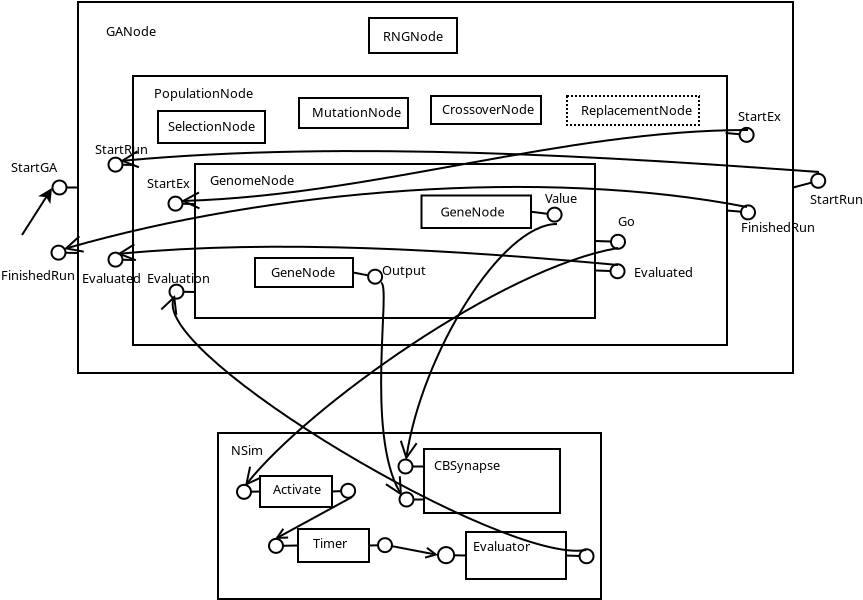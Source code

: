 <?xml version="1.0" encoding="UTF-8"?>
<dia:diagram xmlns:dia="http://www.lysator.liu.se/~alla/dia/">
  <dia:layer name="Background" visible="true">
    <dia:object type="Standard - Box" version="0" id="O0">
      <dia:attribute name="obj_pos">
        <dia:point val="5.4,4.1"/>
      </dia:attribute>
      <dia:attribute name="obj_bb">
        <dia:rectangle val="5.35,4.05;41.2,22.7"/>
      </dia:attribute>
      <dia:attribute name="elem_corner">
        <dia:point val="5.4,4.1"/>
      </dia:attribute>
      <dia:attribute name="elem_width">
        <dia:real val="35.75"/>
      </dia:attribute>
      <dia:attribute name="elem_height">
        <dia:real val="18.55"/>
      </dia:attribute>
      <dia:attribute name="show_background">
        <dia:boolean val="true"/>
      </dia:attribute>
    </dia:object>
    <dia:object type="Standard - Text" version="0" id="O1">
      <dia:attribute name="obj_pos">
        <dia:point val="6.8,5.8"/>
      </dia:attribute>
      <dia:attribute name="obj_bb">
        <dia:rectangle val="6.8,5.18;9.27,6.24"/>
      </dia:attribute>
      <dia:attribute name="text">
        <dia:composite type="text">
          <dia:attribute name="string">
            <dia:string>#GANode#</dia:string>
          </dia:attribute>
          <dia:attribute name="font">
            <dia:font family="sans" style="0" name="Helvetica"/>
          </dia:attribute>
          <dia:attribute name="height">
            <dia:real val="0.8"/>
          </dia:attribute>
          <dia:attribute name="pos">
            <dia:point val="6.8,5.8"/>
          </dia:attribute>
          <dia:attribute name="color">
            <dia:color val="#000000"/>
          </dia:attribute>
          <dia:attribute name="alignment">
            <dia:enum val="0"/>
          </dia:attribute>
        </dia:composite>
      </dia:attribute>
    </dia:object>
    <dia:object type="Standard - Box" version="0" id="O2">
      <dia:attribute name="obj_pos">
        <dia:point val="8.15,7.8"/>
      </dia:attribute>
      <dia:attribute name="obj_bb">
        <dia:rectangle val="8.1,7.75;37.9,21.3"/>
      </dia:attribute>
      <dia:attribute name="elem_corner">
        <dia:point val="8.15,7.8"/>
      </dia:attribute>
      <dia:attribute name="elem_width">
        <dia:real val="29.7"/>
      </dia:attribute>
      <dia:attribute name="elem_height">
        <dia:real val="13.45"/>
      </dia:attribute>
      <dia:attribute name="show_background">
        <dia:boolean val="true"/>
      </dia:attribute>
    </dia:object>
    <dia:object type="Standard - Text" version="0" id="O3">
      <dia:attribute name="obj_pos">
        <dia:point val="9.2,8.9"/>
      </dia:attribute>
      <dia:attribute name="obj_bb">
        <dia:rectangle val="9.2,8.28;13.92,9.34"/>
      </dia:attribute>
      <dia:attribute name="text">
        <dia:composite type="text">
          <dia:attribute name="string">
            <dia:string>#PopulationNode#</dia:string>
          </dia:attribute>
          <dia:attribute name="font">
            <dia:font family="sans" style="0" name="Helvetica"/>
          </dia:attribute>
          <dia:attribute name="height">
            <dia:real val="0.8"/>
          </dia:attribute>
          <dia:attribute name="pos">
            <dia:point val="9.2,8.9"/>
          </dia:attribute>
          <dia:attribute name="color">
            <dia:color val="#000000"/>
          </dia:attribute>
          <dia:attribute name="alignment">
            <dia:enum val="0"/>
          </dia:attribute>
        </dia:composite>
      </dia:attribute>
    </dia:object>
    <dia:object type="Standard - Box" version="0" id="O4">
      <dia:attribute name="obj_pos">
        <dia:point val="16.45,8.9"/>
      </dia:attribute>
      <dia:attribute name="obj_bb">
        <dia:rectangle val="16.4,8.85;21.95,10.45"/>
      </dia:attribute>
      <dia:attribute name="elem_corner">
        <dia:point val="16.45,8.9"/>
      </dia:attribute>
      <dia:attribute name="elem_width">
        <dia:real val="5.45"/>
      </dia:attribute>
      <dia:attribute name="elem_height">
        <dia:real val="1.5"/>
      </dia:attribute>
      <dia:attribute name="show_background">
        <dia:boolean val="true"/>
      </dia:attribute>
    </dia:object>
    <dia:object type="Standard - Text" version="0" id="O5">
      <dia:attribute name="obj_pos">
        <dia:point val="17.1,9.85"/>
      </dia:attribute>
      <dia:attribute name="obj_bb">
        <dia:rectangle val="17.1,9.23;21.32,10.29"/>
      </dia:attribute>
      <dia:attribute name="text">
        <dia:composite type="text">
          <dia:attribute name="string">
            <dia:string>#MutationNode#</dia:string>
          </dia:attribute>
          <dia:attribute name="font">
            <dia:font family="sans" style="0" name="Helvetica"/>
          </dia:attribute>
          <dia:attribute name="height">
            <dia:real val="0.8"/>
          </dia:attribute>
          <dia:attribute name="pos">
            <dia:point val="17.1,9.85"/>
          </dia:attribute>
          <dia:attribute name="color">
            <dia:color val="#000000"/>
          </dia:attribute>
          <dia:attribute name="alignment">
            <dia:enum val="0"/>
          </dia:attribute>
        </dia:composite>
      </dia:attribute>
    </dia:object>
    <dia:object type="Standard - Box" version="0" id="O6">
      <dia:attribute name="obj_pos">
        <dia:point val="23.05,8.8"/>
      </dia:attribute>
      <dia:attribute name="obj_bb">
        <dia:rectangle val="23,8.75;28.6,10.25"/>
      </dia:attribute>
      <dia:attribute name="elem_corner">
        <dia:point val="23.05,8.8"/>
      </dia:attribute>
      <dia:attribute name="elem_width">
        <dia:real val="5.5"/>
      </dia:attribute>
      <dia:attribute name="elem_height">
        <dia:real val="1.4"/>
      </dia:attribute>
      <dia:attribute name="show_background">
        <dia:boolean val="true"/>
      </dia:attribute>
    </dia:object>
    <dia:object type="Standard - Text" version="0" id="O7">
      <dia:attribute name="obj_pos">
        <dia:point val="23.6,9.7"/>
      </dia:attribute>
      <dia:attribute name="obj_bb">
        <dia:rectangle val="23.6,9.08;28.22,10.14"/>
      </dia:attribute>
      <dia:attribute name="text">
        <dia:composite type="text">
          <dia:attribute name="string">
            <dia:string>#CrossoverNode#</dia:string>
          </dia:attribute>
          <dia:attribute name="font">
            <dia:font family="sans" style="0" name="Helvetica"/>
          </dia:attribute>
          <dia:attribute name="height">
            <dia:real val="0.8"/>
          </dia:attribute>
          <dia:attribute name="pos">
            <dia:point val="23.6,9.7"/>
          </dia:attribute>
          <dia:attribute name="color">
            <dia:color val="#000000"/>
          </dia:attribute>
          <dia:attribute name="alignment">
            <dia:enum val="0"/>
          </dia:attribute>
        </dia:composite>
      </dia:attribute>
    </dia:object>
    <dia:object type="Standard - Box" version="0" id="O8">
      <dia:attribute name="obj_pos">
        <dia:point val="11.25,12.2"/>
      </dia:attribute>
      <dia:attribute name="obj_bb">
        <dia:rectangle val="11.2,12.15;31.3,19.95"/>
      </dia:attribute>
      <dia:attribute name="elem_corner">
        <dia:point val="11.25,12.2"/>
      </dia:attribute>
      <dia:attribute name="elem_width">
        <dia:real val="20.0"/>
      </dia:attribute>
      <dia:attribute name="elem_height">
        <dia:real val="7.7"/>
      </dia:attribute>
      <dia:attribute name="show_background">
        <dia:boolean val="true"/>
      </dia:attribute>
    </dia:object>
    <dia:object type="Standard - Text" version="0" id="O9">
      <dia:attribute name="obj_pos">
        <dia:point val="12,13.25"/>
      </dia:attribute>
      <dia:attribute name="obj_bb">
        <dia:rectangle val="12,12.63;16.07,13.69"/>
      </dia:attribute>
      <dia:attribute name="text">
        <dia:composite type="text">
          <dia:attribute name="string">
            <dia:string>#GenomeNode#</dia:string>
          </dia:attribute>
          <dia:attribute name="font">
            <dia:font family="sans" style="0" name="Helvetica"/>
          </dia:attribute>
          <dia:attribute name="height">
            <dia:real val="0.8"/>
          </dia:attribute>
          <dia:attribute name="pos">
            <dia:point val="12,13.25"/>
          </dia:attribute>
          <dia:attribute name="color">
            <dia:color val="#000000"/>
          </dia:attribute>
          <dia:attribute name="alignment">
            <dia:enum val="0"/>
          </dia:attribute>
        </dia:composite>
      </dia:attribute>
    </dia:object>
    <dia:object type="Standard - Box" version="0" id="O10">
      <dia:attribute name="obj_pos">
        <dia:point val="14.25,16.9"/>
      </dia:attribute>
      <dia:attribute name="obj_bb">
        <dia:rectangle val="14.2,16.85;19.2,18.4"/>
      </dia:attribute>
      <dia:attribute name="elem_corner">
        <dia:point val="14.25,16.9"/>
      </dia:attribute>
      <dia:attribute name="elem_width">
        <dia:real val="4.9"/>
      </dia:attribute>
      <dia:attribute name="elem_height">
        <dia:real val="1.45"/>
      </dia:attribute>
      <dia:attribute name="show_background">
        <dia:boolean val="true"/>
      </dia:attribute>
    </dia:object>
    <dia:object type="Standard - Text" version="0" id="O11">
      <dia:attribute name="obj_pos">
        <dia:point val="15.05,17.85"/>
      </dia:attribute>
      <dia:attribute name="obj_bb">
        <dia:rectangle val="15.05,17.23;18.17,18.29"/>
      </dia:attribute>
      <dia:attribute name="text">
        <dia:composite type="text">
          <dia:attribute name="string">
            <dia:string>#GeneNode#</dia:string>
          </dia:attribute>
          <dia:attribute name="font">
            <dia:font family="sans" style="0" name="Helvetica"/>
          </dia:attribute>
          <dia:attribute name="height">
            <dia:real val="0.8"/>
          </dia:attribute>
          <dia:attribute name="pos">
            <dia:point val="15.05,17.85"/>
          </dia:attribute>
          <dia:attribute name="color">
            <dia:color val="#000000"/>
          </dia:attribute>
          <dia:attribute name="alignment">
            <dia:enum val="0"/>
          </dia:attribute>
        </dia:composite>
      </dia:attribute>
    </dia:object>
    <dia:object type="Standard - Box" version="0" id="O12">
      <dia:attribute name="obj_pos">
        <dia:point val="22.575,13.775"/>
      </dia:attribute>
      <dia:attribute name="obj_bb">
        <dia:rectangle val="22.525,13.725;28.1,15.45"/>
      </dia:attribute>
      <dia:attribute name="elem_corner">
        <dia:point val="22.575,13.775"/>
      </dia:attribute>
      <dia:attribute name="elem_width">
        <dia:real val="5.475"/>
      </dia:attribute>
      <dia:attribute name="elem_height">
        <dia:real val="1.625"/>
      </dia:attribute>
      <dia:attribute name="show_background">
        <dia:boolean val="true"/>
      </dia:attribute>
    </dia:object>
    <dia:object type="Standard - Text" version="0" id="O13">
      <dia:attribute name="obj_pos">
        <dia:point val="23.525,14.825"/>
      </dia:attribute>
      <dia:attribute name="obj_bb">
        <dia:rectangle val="23.525,14.205;26.645,15.265"/>
      </dia:attribute>
      <dia:attribute name="text">
        <dia:composite type="text">
          <dia:attribute name="string">
            <dia:string>#GeneNode#</dia:string>
          </dia:attribute>
          <dia:attribute name="font">
            <dia:font family="sans" style="0" name="Helvetica"/>
          </dia:attribute>
          <dia:attribute name="height">
            <dia:real val="0.8"/>
          </dia:attribute>
          <dia:attribute name="pos">
            <dia:point val="23.525,14.825"/>
          </dia:attribute>
          <dia:attribute name="color">
            <dia:color val="#000000"/>
          </dia:attribute>
          <dia:attribute name="alignment">
            <dia:enum val="0"/>
          </dia:attribute>
        </dia:composite>
      </dia:attribute>
    </dia:object>
    <dia:object type="Standard - Box" version="0" id="O14">
      <dia:attribute name="obj_pos">
        <dia:point val="19.95,4.9"/>
      </dia:attribute>
      <dia:attribute name="obj_bb">
        <dia:rectangle val="19.9,4.85;24.4,6.7"/>
      </dia:attribute>
      <dia:attribute name="elem_corner">
        <dia:point val="19.95,4.9"/>
      </dia:attribute>
      <dia:attribute name="elem_width">
        <dia:real val="4.4"/>
      </dia:attribute>
      <dia:attribute name="elem_height">
        <dia:real val="1.75"/>
      </dia:attribute>
      <dia:attribute name="show_background">
        <dia:boolean val="true"/>
      </dia:attribute>
    </dia:object>
    <dia:object type="Standard - Text" version="0" id="O15">
      <dia:attribute name="obj_pos">
        <dia:point val="20.65,6.05"/>
      </dia:attribute>
      <dia:attribute name="obj_bb">
        <dia:rectangle val="20.65,5.43;23.52,6.49"/>
      </dia:attribute>
      <dia:attribute name="text">
        <dia:composite type="text">
          <dia:attribute name="string">
            <dia:string>#RNGNode#</dia:string>
          </dia:attribute>
          <dia:attribute name="font">
            <dia:font family="sans" style="0" name="Helvetica"/>
          </dia:attribute>
          <dia:attribute name="height">
            <dia:real val="0.8"/>
          </dia:attribute>
          <dia:attribute name="pos">
            <dia:point val="20.65,6.05"/>
          </dia:attribute>
          <dia:attribute name="color">
            <dia:color val="#000000"/>
          </dia:attribute>
          <dia:attribute name="alignment">
            <dia:enum val="0"/>
          </dia:attribute>
        </dia:composite>
      </dia:attribute>
    </dia:object>
    <dia:object type="Standard - Box" version="0" id="O16">
      <dia:attribute name="obj_pos">
        <dia:point val="12.4,25.65"/>
      </dia:attribute>
      <dia:attribute name="obj_bb">
        <dia:rectangle val="12.35,25.6;31.6,34"/>
      </dia:attribute>
      <dia:attribute name="elem_corner">
        <dia:point val="12.4,25.65"/>
      </dia:attribute>
      <dia:attribute name="elem_width">
        <dia:real val="19.15"/>
      </dia:attribute>
      <dia:attribute name="elem_height">
        <dia:real val="8.3"/>
      </dia:attribute>
      <dia:attribute name="show_background">
        <dia:boolean val="true"/>
      </dia:attribute>
    </dia:object>
    <dia:object type="Standard - Text" version="0" id="O17">
      <dia:attribute name="obj_pos">
        <dia:point val="13.05,26.75"/>
      </dia:attribute>
      <dia:attribute name="obj_bb">
        <dia:rectangle val="13.05,26.15;14.55,27.15"/>
      </dia:attribute>
      <dia:attribute name="text">
        <dia:composite type="text">
          <dia:attribute name="string">
            <dia:string>#NSim#</dia:string>
          </dia:attribute>
          <dia:attribute name="font">
            <dia:font family="sans" style="0" name="Helvetica"/>
          </dia:attribute>
          <dia:attribute name="height">
            <dia:real val="0.8"/>
          </dia:attribute>
          <dia:attribute name="pos">
            <dia:point val="13.05,26.75"/>
          </dia:attribute>
          <dia:attribute name="color">
            <dia:color val="#000000"/>
          </dia:attribute>
          <dia:attribute name="alignment">
            <dia:enum val="0"/>
          </dia:attribute>
        </dia:composite>
      </dia:attribute>
    </dia:object>
    <dia:object type="Standard - Box" version="0" id="O18">
      <dia:attribute name="obj_pos">
        <dia:point val="16.4,30.45"/>
      </dia:attribute>
      <dia:attribute name="obj_bb">
        <dia:rectangle val="16.35,30.4;20,32.15"/>
      </dia:attribute>
      <dia:attribute name="elem_corner">
        <dia:point val="16.4,30.45"/>
      </dia:attribute>
      <dia:attribute name="elem_width">
        <dia:real val="3.55"/>
      </dia:attribute>
      <dia:attribute name="elem_height">
        <dia:real val="1.65"/>
      </dia:attribute>
      <dia:attribute name="show_background">
        <dia:boolean val="true"/>
      </dia:attribute>
    </dia:object>
    <dia:object type="Standard - Text" version="0" id="O19">
      <dia:attribute name="obj_pos">
        <dia:point val="17.15,31.4"/>
      </dia:attribute>
      <dia:attribute name="obj_bb">
        <dia:rectangle val="17.15,30.78;18.87,31.84"/>
      </dia:attribute>
      <dia:attribute name="text">
        <dia:composite type="text">
          <dia:attribute name="string">
            <dia:string>#Timer#</dia:string>
          </dia:attribute>
          <dia:attribute name="font">
            <dia:font family="sans" style="0" name="Helvetica"/>
          </dia:attribute>
          <dia:attribute name="height">
            <dia:real val="0.8"/>
          </dia:attribute>
          <dia:attribute name="pos">
            <dia:point val="17.15,31.4"/>
          </dia:attribute>
          <dia:attribute name="color">
            <dia:color val="#000000"/>
          </dia:attribute>
          <dia:attribute name="alignment">
            <dia:enum val="0"/>
          </dia:attribute>
        </dia:composite>
      </dia:attribute>
    </dia:object>
    <dia:object type="Standard - Box" version="0" id="O20">
      <dia:attribute name="obj_pos">
        <dia:point val="24.8,30.6"/>
      </dia:attribute>
      <dia:attribute name="obj_bb">
        <dia:rectangle val="24.75,30.55;29.85,33"/>
      </dia:attribute>
      <dia:attribute name="elem_corner">
        <dia:point val="24.8,30.6"/>
      </dia:attribute>
      <dia:attribute name="elem_width">
        <dia:real val="5"/>
      </dia:attribute>
      <dia:attribute name="elem_height">
        <dia:real val="2.35"/>
      </dia:attribute>
      <dia:attribute name="show_background">
        <dia:boolean val="true"/>
      </dia:attribute>
    </dia:object>
    <dia:object type="Standard - Text" version="0" id="O21">
      <dia:attribute name="obj_pos">
        <dia:point val="25.15,31.55"/>
      </dia:attribute>
      <dia:attribute name="obj_bb">
        <dia:rectangle val="25.15,30.95;27.85,31.95"/>
      </dia:attribute>
      <dia:attribute name="text">
        <dia:composite type="text">
          <dia:attribute name="string">
            <dia:string>#Evaluator#</dia:string>
          </dia:attribute>
          <dia:attribute name="font">
            <dia:font family="sans" style="0" name="Helvetica"/>
          </dia:attribute>
          <dia:attribute name="height">
            <dia:real val="0.8"/>
          </dia:attribute>
          <dia:attribute name="pos">
            <dia:point val="25.15,31.55"/>
          </dia:attribute>
          <dia:attribute name="color">
            <dia:color val="#000000"/>
          </dia:attribute>
          <dia:attribute name="alignment">
            <dia:enum val="0"/>
          </dia:attribute>
        </dia:composite>
      </dia:attribute>
    </dia:object>
    <dia:object type="Standard - Box" version="0" id="O22">
      <dia:attribute name="obj_pos">
        <dia:point val="22.7,26.45"/>
      </dia:attribute>
      <dia:attribute name="obj_bb">
        <dia:rectangle val="22.65,26.4;29.55,29.7"/>
      </dia:attribute>
      <dia:attribute name="elem_corner">
        <dia:point val="22.7,26.45"/>
      </dia:attribute>
      <dia:attribute name="elem_width">
        <dia:real val="6.8"/>
      </dia:attribute>
      <dia:attribute name="elem_height">
        <dia:real val="3.2"/>
      </dia:attribute>
      <dia:attribute name="show_background">
        <dia:boolean val="true"/>
      </dia:attribute>
    </dia:object>
    <dia:object type="Standard - Text" version="0" id="O23">
      <dia:attribute name="obj_pos">
        <dia:point val="23.2,27.5"/>
      </dia:attribute>
      <dia:attribute name="obj_bb">
        <dia:rectangle val="23.2,26.9;26.4,27.9"/>
      </dia:attribute>
      <dia:attribute name="text">
        <dia:composite type="text">
          <dia:attribute name="string">
            <dia:string>#CBSynapse#</dia:string>
          </dia:attribute>
          <dia:attribute name="font">
            <dia:font family="sans" style="0" name="Helvetica"/>
          </dia:attribute>
          <dia:attribute name="height">
            <dia:real val="0.8"/>
          </dia:attribute>
          <dia:attribute name="pos">
            <dia:point val="23.2,27.5"/>
          </dia:attribute>
          <dia:attribute name="color">
            <dia:color val="#000000"/>
          </dia:attribute>
          <dia:attribute name="alignment">
            <dia:enum val="0"/>
          </dia:attribute>
        </dia:composite>
      </dia:attribute>
    </dia:object>
    <dia:object type="Standard - Text" version="0" id="O24">
      <dia:attribute name="obj_pos">
        <dia:point val="2.05,12.6"/>
      </dia:attribute>
      <dia:attribute name="obj_bb">
        <dia:rectangle val="2.05,12;4.35,13"/>
      </dia:attribute>
      <dia:attribute name="text">
        <dia:composite type="text">
          <dia:attribute name="string">
            <dia:string>#StartGA#</dia:string>
          </dia:attribute>
          <dia:attribute name="font">
            <dia:font family="sans" style="0" name="Helvetica"/>
          </dia:attribute>
          <dia:attribute name="height">
            <dia:real val="0.8"/>
          </dia:attribute>
          <dia:attribute name="pos">
            <dia:point val="2.05,12.6"/>
          </dia:attribute>
          <dia:attribute name="color">
            <dia:color val="#000000"/>
          </dia:attribute>
          <dia:attribute name="alignment">
            <dia:enum val="0"/>
          </dia:attribute>
        </dia:composite>
      </dia:attribute>
    </dia:object>
    <dia:object type="UML - Implements" version="0" id="O25">
      <dia:attribute name="obj_pos">
        <dia:point val="16.4,31.275"/>
      </dia:attribute>
      <dia:attribute name="obj_bb">
        <dia:rectangle val="14.65,30.7;16.451,31.701"/>
      </dia:attribute>
      <dia:attribute name="conn_endpoints">
        <dia:point val="16.4,31.275"/>
        <dia:point val="14.95,31.3"/>
      </dia:attribute>
      <dia:attribute name="line_colour">
        <dia:color val="#000000"/>
      </dia:attribute>
      <dia:attribute name="text">
        <dia:string>##</dia:string>
      </dia:attribute>
      <dia:attribute name="text_pos">
        <dia:point val="14.65,31.3"/>
      </dia:attribute>
      <dia:attribute name="diameter">
        <dia:real val="0.7"/>
      </dia:attribute>
      <dia:connections>
        <dia:connection handle="0" to="O18" connection="3"/>
      </dia:connections>
    </dia:object>
    <dia:object type="UML - Implements" version="0" id="O26">
      <dia:attribute name="obj_pos">
        <dia:point val="8.225,12.25"/>
      </dia:attribute>
      <dia:attribute name="obj_bb">
        <dia:rectangle val="6.625,11.625;8.276,12.626"/>
      </dia:attribute>
      <dia:attribute name="conn_endpoints">
        <dia:point val="8.225,12.25"/>
        <dia:point val="6.925,12.225"/>
      </dia:attribute>
      <dia:attribute name="line_colour">
        <dia:color val="#000000"/>
      </dia:attribute>
      <dia:attribute name="text">
        <dia:string>##</dia:string>
      </dia:attribute>
      <dia:attribute name="text_pos">
        <dia:point val="6.625,12.225"/>
      </dia:attribute>
      <dia:attribute name="diameter">
        <dia:real val="0.7"/>
      </dia:attribute>
    </dia:object>
    <dia:object type="UML - Implements" version="0" id="O27">
      <dia:attribute name="obj_pos">
        <dia:point val="11.225,14.2"/>
      </dia:attribute>
      <dia:attribute name="obj_bb">
        <dia:rectangle val="9.625,13.575;11.276,14.576"/>
      </dia:attribute>
      <dia:attribute name="conn_endpoints">
        <dia:point val="11.225,14.2"/>
        <dia:point val="9.925,14.175"/>
      </dia:attribute>
      <dia:attribute name="line_colour">
        <dia:color val="#000000"/>
      </dia:attribute>
      <dia:attribute name="text">
        <dia:string>##</dia:string>
      </dia:attribute>
      <dia:attribute name="text_pos">
        <dia:point val="9.625,14.175"/>
      </dia:attribute>
      <dia:attribute name="diameter">
        <dia:real val="0.7"/>
      </dia:attribute>
    </dia:object>
    <dia:object type="UML - Implements" version="0" id="O28">
      <dia:attribute name="obj_pos">
        <dia:point val="11.275,18.6"/>
      </dia:attribute>
      <dia:attribute name="obj_bb">
        <dia:rectangle val="9.675,17.975;11.326,18.976"/>
      </dia:attribute>
      <dia:attribute name="conn_endpoints">
        <dia:point val="11.275,18.6"/>
        <dia:point val="9.975,18.575"/>
      </dia:attribute>
      <dia:attribute name="line_colour">
        <dia:color val="#000000"/>
      </dia:attribute>
      <dia:attribute name="text">
        <dia:string>##</dia:string>
      </dia:attribute>
      <dia:attribute name="text_pos">
        <dia:point val="9.675,18.575"/>
      </dia:attribute>
      <dia:attribute name="diameter">
        <dia:real val="0.7"/>
      </dia:attribute>
    </dia:object>
    <dia:object type="UML - Implements" version="0" id="O29">
      <dia:attribute name="obj_pos">
        <dia:point val="5.4,13.375"/>
      </dia:attribute>
      <dia:attribute name="obj_bb">
        <dia:rectangle val="3.825,12.775;5.45,13.775"/>
      </dia:attribute>
      <dia:attribute name="conn_endpoints">
        <dia:point val="5.4,13.375"/>
        <dia:point val="4.125,13.375"/>
      </dia:attribute>
      <dia:attribute name="line_colour">
        <dia:color val="#000000"/>
      </dia:attribute>
      <dia:attribute name="text">
        <dia:string>##</dia:string>
      </dia:attribute>
      <dia:attribute name="text_pos">
        <dia:point val="3.825,13.375"/>
      </dia:attribute>
      <dia:attribute name="diameter">
        <dia:real val="0.7"/>
      </dia:attribute>
      <dia:connections>
        <dia:connection handle="0" to="O0" connection="3"/>
      </dia:connections>
    </dia:object>
    <dia:object type="UML - Implements" version="0" id="O30">
      <dia:attribute name="obj_pos">
        <dia:point val="5.375,16.65"/>
      </dia:attribute>
      <dia:attribute name="obj_bb">
        <dia:rectangle val="3.775,16.025;5.426,17.026"/>
      </dia:attribute>
      <dia:attribute name="conn_endpoints">
        <dia:point val="5.375,16.65"/>
        <dia:point val="4.075,16.625"/>
      </dia:attribute>
      <dia:attribute name="line_colour">
        <dia:color val="#000000"/>
      </dia:attribute>
      <dia:attribute name="text">
        <dia:string>##</dia:string>
      </dia:attribute>
      <dia:attribute name="text_pos">
        <dia:point val="3.775,16.625"/>
      </dia:attribute>
      <dia:attribute name="diameter">
        <dia:real val="0.7"/>
      </dia:attribute>
    </dia:object>
    <dia:object type="UML - Implements" version="0" id="O31">
      <dia:attribute name="obj_pos">
        <dia:point val="31.25,16.05"/>
      </dia:attribute>
      <dia:attribute name="obj_bb">
        <dia:rectangle val="31.198,15.5;32.813,16.501"/>
      </dia:attribute>
      <dia:attribute name="conn_endpoints">
        <dia:point val="31.25,16.05"/>
        <dia:point val="32.75,16.1"/>
      </dia:attribute>
      <dia:attribute name="line_colour">
        <dia:color val="#000000"/>
      </dia:attribute>
      <dia:attribute name="text">
        <dia:string>##</dia:string>
      </dia:attribute>
      <dia:attribute name="text_pos">
        <dia:point val="32.45,16.1"/>
      </dia:attribute>
      <dia:attribute name="diameter">
        <dia:real val="0.7"/>
      </dia:attribute>
      <dia:connections>
        <dia:connection handle="0" to="O8" connection="4"/>
      </dia:connections>
    </dia:object>
    <dia:object type="UML - Implements" version="0" id="O32">
      <dia:attribute name="obj_pos">
        <dia:point val="19.15,17.625"/>
      </dia:attribute>
      <dia:attribute name="obj_bb">
        <dia:rectangle val="19.092,17.3;20.724,18.302"/>
      </dia:attribute>
      <dia:attribute name="conn_endpoints">
        <dia:point val="19.15,17.625"/>
        <dia:point val="20.6,17.9"/>
      </dia:attribute>
      <dia:attribute name="line_colour">
        <dia:color val="#000000"/>
      </dia:attribute>
      <dia:attribute name="text">
        <dia:string>##</dia:string>
      </dia:attribute>
      <dia:attribute name="text_pos">
        <dia:point val="20.3,17.9"/>
      </dia:attribute>
      <dia:attribute name="diameter">
        <dia:real val="0.7"/>
      </dia:attribute>
      <dia:connections>
        <dia:connection handle="0" to="O10" connection="4"/>
      </dia:connections>
    </dia:object>
    <dia:object type="UML - Implements" version="0" id="O33">
      <dia:attribute name="obj_pos">
        <dia:point val="19.95,31.275"/>
      </dia:attribute>
      <dia:attribute name="obj_bb">
        <dia:rectangle val="19.899,30.65;21.159,31.651"/>
      </dia:attribute>
      <dia:attribute name="conn_endpoints">
        <dia:point val="19.95,31.275"/>
        <dia:point val="21.1,31.25"/>
      </dia:attribute>
      <dia:attribute name="line_colour">
        <dia:color val="#000000"/>
      </dia:attribute>
      <dia:attribute name="text">
        <dia:string>##</dia:string>
      </dia:attribute>
      <dia:attribute name="text_pos">
        <dia:point val="20.8,31.25"/>
      </dia:attribute>
      <dia:attribute name="diameter">
        <dia:real val="0.7"/>
      </dia:attribute>
      <dia:connections>
        <dia:connection handle="0" to="O18" connection="4"/>
      </dia:connections>
    </dia:object>
    <dia:object type="UML - Implements" version="0" id="O34">
      <dia:attribute name="obj_pos">
        <dia:point val="29.8,31.775"/>
      </dia:attribute>
      <dia:attribute name="obj_bb">
        <dia:rectangle val="29.748,31.225;31.241,32.227"/>
      </dia:attribute>
      <dia:attribute name="conn_endpoints">
        <dia:point val="29.8,31.775"/>
        <dia:point val="31.177,31.825"/>
      </dia:attribute>
      <dia:attribute name="line_colour">
        <dia:color val="#000000"/>
      </dia:attribute>
      <dia:attribute name="text">
        <dia:string>##</dia:string>
      </dia:attribute>
      <dia:attribute name="text_pos">
        <dia:point val="30.877,31.825"/>
      </dia:attribute>
      <dia:attribute name="diameter">
        <dia:real val="0.7"/>
      </dia:attribute>
      <dia:connections>
        <dia:connection handle="0" to="O20" connection="4"/>
      </dia:connections>
    </dia:object>
    <dia:object type="UML - Implements" version="0" id="O35">
      <dia:attribute name="obj_pos">
        <dia:point val="31.277,17.525"/>
      </dia:attribute>
      <dia:attribute name="obj_bb">
        <dia:rectangle val="31.225,16.975;32.791,17.977"/>
      </dia:attribute>
      <dia:attribute name="conn_endpoints">
        <dia:point val="31.277,17.525"/>
        <dia:point val="32.727,17.575"/>
      </dia:attribute>
      <dia:attribute name="line_colour">
        <dia:color val="#000000"/>
      </dia:attribute>
      <dia:attribute name="text">
        <dia:string>##</dia:string>
      </dia:attribute>
      <dia:attribute name="text_pos">
        <dia:point val="32.427,17.575"/>
      </dia:attribute>
      <dia:attribute name="diameter">
        <dia:real val="0.7"/>
      </dia:attribute>
    </dia:object>
    <dia:object type="UML - Implements" version="0" id="O36">
      <dia:attribute name="obj_pos">
        <dia:point val="37.85,14.525"/>
      </dia:attribute>
      <dia:attribute name="obj_bb">
        <dia:rectangle val="37.796,14.05;39.335,15.053"/>
      </dia:attribute>
      <dia:attribute name="conn_endpoints">
        <dia:point val="37.85,14.525"/>
        <dia:point val="39.25,14.65"/>
      </dia:attribute>
      <dia:attribute name="line_colour">
        <dia:color val="#000000"/>
      </dia:attribute>
      <dia:attribute name="text">
        <dia:string>##</dia:string>
      </dia:attribute>
      <dia:attribute name="text_pos">
        <dia:point val="38.95,14.65"/>
      </dia:attribute>
      <dia:attribute name="diameter">
        <dia:real val="0.7"/>
      </dia:attribute>
      <dia:connections>
        <dia:connection handle="0" to="O2" connection="4"/>
      </dia:connections>
    </dia:object>
    <dia:object type="UML - Implements" version="0" id="O37">
      <dia:attribute name="obj_pos">
        <dia:point val="41.15,13.375"/>
      </dia:attribute>
      <dia:attribute name="obj_bb">
        <dia:rectangle val="41.089,12.35;42.901,13.436"/>
      </dia:attribute>
      <dia:attribute name="conn_endpoints">
        <dia:point val="41.15,13.375"/>
        <dia:point val="42.75,12.95"/>
      </dia:attribute>
      <dia:attribute name="line_colour">
        <dia:color val="#000000"/>
      </dia:attribute>
      <dia:attribute name="text">
        <dia:string>##</dia:string>
      </dia:attribute>
      <dia:attribute name="text_pos">
        <dia:point val="42.45,12.95"/>
      </dia:attribute>
      <dia:attribute name="diameter">
        <dia:real val="0.7"/>
      </dia:attribute>
      <dia:connections>
        <dia:connection handle="0" to="O0" connection="4"/>
      </dia:connections>
    </dia:object>
    <dia:object type="UML - Implements" version="0" id="O38">
      <dia:attribute name="obj_pos">
        <dia:point val="22.65,27.325"/>
      </dia:attribute>
      <dia:attribute name="obj_bb">
        <dia:rectangle val="21.125,26.725;22.7,27.725"/>
      </dia:attribute>
      <dia:attribute name="conn_endpoints">
        <dia:point val="22.65,27.325"/>
        <dia:point val="21.425,27.325"/>
      </dia:attribute>
      <dia:attribute name="line_colour">
        <dia:color val="#000000"/>
      </dia:attribute>
      <dia:attribute name="text">
        <dia:string>##</dia:string>
      </dia:attribute>
      <dia:attribute name="text_pos">
        <dia:point val="21.125,27.325"/>
      </dia:attribute>
      <dia:attribute name="diameter">
        <dia:real val="0.7"/>
      </dia:attribute>
    </dia:object>
    <dia:object type="UML - Implements" version="0" id="O39">
      <dia:attribute name="obj_pos">
        <dia:point val="22.7,28.975"/>
      </dia:attribute>
      <dia:attribute name="obj_bb">
        <dia:rectangle val="21.175,28.375;22.75,29.375"/>
      </dia:attribute>
      <dia:attribute name="conn_endpoints">
        <dia:point val="22.7,28.975"/>
        <dia:point val="21.475,28.975"/>
      </dia:attribute>
      <dia:attribute name="line_colour">
        <dia:color val="#000000"/>
      </dia:attribute>
      <dia:attribute name="text">
        <dia:string>##</dia:string>
      </dia:attribute>
      <dia:attribute name="text_pos">
        <dia:point val="21.175,28.975"/>
      </dia:attribute>
      <dia:attribute name="diameter">
        <dia:real val="0.7"/>
      </dia:attribute>
    </dia:object>
    <dia:object type="Standard - BezierLine" version="0" id="O40">
      <dia:attribute name="obj_pos">
        <dia:point val="20.55,18.15"/>
      </dia:attribute>
      <dia:attribute name="obj_bb">
        <dia:rectangle val="20.5,18.1;22.318,29.244"/>
      </dia:attribute>
      <dia:attribute name="bez_points">
        <dia:point val="20.55,18.15"/>
        <dia:point val="21.081,18.15"/>
        <dia:point val="19.75,25.6"/>
        <dia:point val="21.6,28.8"/>
      </dia:attribute>
      <dia:attribute name="corner_types">
        <dia:enum val="0"/>
        <dia:enum val="0"/>
      </dia:attribute>
      <dia:attribute name="end_arrow">
        <dia:enum val="1"/>
      </dia:attribute>
      <dia:attribute name="end_arrow_length">
        <dia:real val="0.8"/>
      </dia:attribute>
      <dia:attribute name="end_arrow_width">
        <dia:real val="0.8"/>
      </dia:attribute>
    </dia:object>
    <dia:object type="Standard - BezierLine" version="0" id="O41">
      <dia:attribute name="obj_pos">
        <dia:point val="29.35,15.2"/>
      </dia:attribute>
      <dia:attribute name="obj_bb">
        <dia:rectangle val="21.002,15.15;29.4,27.17"/>
      </dia:attribute>
      <dia:attribute name="bez_points">
        <dia:point val="29.35,15.2"/>
        <dia:point val="26.545,15.2"/>
        <dia:point val="22.6,21.75"/>
        <dia:point val="21.8,27"/>
      </dia:attribute>
      <dia:attribute name="corner_types">
        <dia:enum val="0"/>
        <dia:enum val="0"/>
      </dia:attribute>
      <dia:attribute name="end_arrow">
        <dia:enum val="1"/>
      </dia:attribute>
      <dia:attribute name="end_arrow_length">
        <dia:real val="0.8"/>
      </dia:attribute>
      <dia:attribute name="end_arrow_width">
        <dia:real val="0.8"/>
      </dia:attribute>
    </dia:object>
    <dia:object type="UML - Implements" version="0" id="O42">
      <dia:attribute name="obj_pos">
        <dia:point val="28.05,14.588"/>
      </dia:attribute>
      <dia:attribute name="obj_bb">
        <dia:rectangle val="27.994,14.175;29.675,15.178"/>
      </dia:attribute>
      <dia:attribute name="conn_endpoints">
        <dia:point val="28.05,14.588"/>
        <dia:point val="29.577,14.775"/>
      </dia:attribute>
      <dia:attribute name="line_colour">
        <dia:color val="#000000"/>
      </dia:attribute>
      <dia:attribute name="text">
        <dia:string>##</dia:string>
      </dia:attribute>
      <dia:attribute name="text_pos">
        <dia:point val="29.277,14.775"/>
      </dia:attribute>
      <dia:attribute name="diameter">
        <dia:real val="0.7"/>
      </dia:attribute>
      <dia:connections>
        <dia:connection handle="0" to="O12" connection="4"/>
      </dia:connections>
    </dia:object>
    <dia:object type="Standard - Text" version="0" id="O43">
      <dia:attribute name="obj_pos">
        <dia:point val="6.25,11.7"/>
      </dia:attribute>
      <dia:attribute name="obj_bb">
        <dia:rectangle val="6.25,11.08;8.77,12.14"/>
      </dia:attribute>
      <dia:attribute name="text">
        <dia:composite type="text">
          <dia:attribute name="string">
            <dia:string>#StartRun#</dia:string>
          </dia:attribute>
          <dia:attribute name="font">
            <dia:font family="sans" style="0" name="Helvetica"/>
          </dia:attribute>
          <dia:attribute name="height">
            <dia:real val="0.8"/>
          </dia:attribute>
          <dia:attribute name="pos">
            <dia:point val="6.25,11.7"/>
          </dia:attribute>
          <dia:attribute name="color">
            <dia:color val="#000000"/>
          </dia:attribute>
          <dia:attribute name="alignment">
            <dia:enum val="0"/>
          </dia:attribute>
        </dia:composite>
      </dia:attribute>
    </dia:object>
    <dia:object type="Standard - BezierLine" version="0" id="O44">
      <dia:attribute name="obj_pos">
        <dia:point val="42.45,12.6"/>
      </dia:attribute>
      <dia:attribute name="obj_bb">
        <dia:rectangle val="7.377,11.249;42.504,12.851"/>
      </dia:attribute>
      <dia:attribute name="bez_points">
        <dia:point val="42.45,12.6"/>
        <dia:point val="32.1,11.85"/>
        <dia:point val="18.9,11"/>
        <dia:point val="7.5,12.05"/>
      </dia:attribute>
      <dia:attribute name="corner_types">
        <dia:enum val="0"/>
        <dia:enum val="0"/>
      </dia:attribute>
      <dia:attribute name="end_arrow">
        <dia:enum val="1"/>
      </dia:attribute>
      <dia:attribute name="end_arrow_length">
        <dia:real val="0.8"/>
      </dia:attribute>
      <dia:attribute name="end_arrow_width">
        <dia:real val="0.8"/>
      </dia:attribute>
    </dia:object>
    <dia:object type="Standard - Text" version="0" id="O45">
      <dia:attribute name="obj_pos">
        <dia:point val="32.4,15.3"/>
      </dia:attribute>
      <dia:attribute name="obj_bb">
        <dia:rectangle val="32.4,14.7;33.25,15.7"/>
      </dia:attribute>
      <dia:attribute name="text">
        <dia:composite type="text">
          <dia:attribute name="string">
            <dia:string>#Go#</dia:string>
          </dia:attribute>
          <dia:attribute name="font">
            <dia:font family="sans" style="0" name="Helvetica"/>
          </dia:attribute>
          <dia:attribute name="height">
            <dia:real val="0.8"/>
          </dia:attribute>
          <dia:attribute name="pos">
            <dia:point val="32.4,15.3"/>
          </dia:attribute>
          <dia:attribute name="color">
            <dia:color val="#000000"/>
          </dia:attribute>
          <dia:attribute name="alignment">
            <dia:enum val="0"/>
          </dia:attribute>
        </dia:composite>
      </dia:attribute>
    </dia:object>
    <dia:object type="Standard - Text" version="0" id="O46">
      <dia:attribute name="obj_pos">
        <dia:point val="33.2,17.85"/>
      </dia:attribute>
      <dia:attribute name="obj_bb">
        <dia:rectangle val="33.2,17.23;36.02,18.29"/>
      </dia:attribute>
      <dia:attribute name="text">
        <dia:composite type="text">
          <dia:attribute name="string">
            <dia:string>#Evaluated#</dia:string>
          </dia:attribute>
          <dia:attribute name="font">
            <dia:font family="sans" style="0" name="Helvetica"/>
          </dia:attribute>
          <dia:attribute name="height">
            <dia:real val="0.8"/>
          </dia:attribute>
          <dia:attribute name="pos">
            <dia:point val="33.2,17.85"/>
          </dia:attribute>
          <dia:attribute name="color">
            <dia:color val="#000000"/>
          </dia:attribute>
          <dia:attribute name="alignment">
            <dia:enum val="0"/>
          </dia:attribute>
        </dia:composite>
      </dia:attribute>
    </dia:object>
    <dia:object type="UML - Implements" version="0" id="O47">
      <dia:attribute name="obj_pos">
        <dia:point val="8.225,17"/>
      </dia:attribute>
      <dia:attribute name="obj_bb">
        <dia:rectangle val="6.625,16.375;8.276,17.376"/>
      </dia:attribute>
      <dia:attribute name="conn_endpoints">
        <dia:point val="8.225,17"/>
        <dia:point val="6.925,16.975"/>
      </dia:attribute>
      <dia:attribute name="line_colour">
        <dia:color val="#000000"/>
      </dia:attribute>
      <dia:attribute name="text">
        <dia:string>##</dia:string>
      </dia:attribute>
      <dia:attribute name="text_pos">
        <dia:point val="6.625,16.975"/>
      </dia:attribute>
      <dia:attribute name="diameter">
        <dia:real val="0.7"/>
      </dia:attribute>
    </dia:object>
    <dia:object type="Standard - Text" version="0" id="O48">
      <dia:attribute name="obj_pos">
        <dia:point val="38.55,15.6"/>
      </dia:attribute>
      <dia:attribute name="obj_bb">
        <dia:rectangle val="38.55,15;41.95,16"/>
      </dia:attribute>
      <dia:attribute name="text">
        <dia:composite type="text">
          <dia:attribute name="string">
            <dia:string>#FinishedRun#</dia:string>
          </dia:attribute>
          <dia:attribute name="font">
            <dia:font family="sans" style="0" name="Helvetica"/>
          </dia:attribute>
          <dia:attribute name="height">
            <dia:real val="0.8"/>
          </dia:attribute>
          <dia:attribute name="pos">
            <dia:point val="38.55,15.6"/>
          </dia:attribute>
          <dia:attribute name="color">
            <dia:color val="#000000"/>
          </dia:attribute>
          <dia:attribute name="alignment">
            <dia:enum val="0"/>
          </dia:attribute>
        </dia:composite>
      </dia:attribute>
    </dia:object>
    <dia:object type="Standard - Text" version="0" id="O49">
      <dia:attribute name="obj_pos">
        <dia:point val="42,14.2"/>
      </dia:attribute>
      <dia:attribute name="obj_bb">
        <dia:rectangle val="42,13.6;44.5,14.6"/>
      </dia:attribute>
      <dia:attribute name="text">
        <dia:composite type="text">
          <dia:attribute name="string">
            <dia:string>#StartRun#</dia:string>
          </dia:attribute>
          <dia:attribute name="font">
            <dia:font family="sans" style="0" name="Helvetica"/>
          </dia:attribute>
          <dia:attribute name="height">
            <dia:real val="0.8"/>
          </dia:attribute>
          <dia:attribute name="pos">
            <dia:point val="42,14.2"/>
          </dia:attribute>
          <dia:attribute name="color">
            <dia:color val="#000000"/>
          </dia:attribute>
          <dia:attribute name="alignment">
            <dia:enum val="0"/>
          </dia:attribute>
        </dia:composite>
      </dia:attribute>
    </dia:object>
    <dia:object type="Standard - BezierLine" version="0" id="O50">
      <dia:attribute name="obj_pos">
        <dia:point val="30.8,31.5"/>
      </dia:attribute>
      <dia:attribute name="obj_bb">
        <dia:rectangle val="9.48,18.432;30.858,31.588"/>
      </dia:attribute>
      <dia:attribute name="bez_points">
        <dia:point val="30.8,31.5"/>
        <dia:point val="26.8,32.25"/>
        <dia:point val="9.15,21.8"/>
        <dia:point val="10.25,18.75"/>
      </dia:attribute>
      <dia:attribute name="corner_types">
        <dia:enum val="0"/>
        <dia:enum val="0"/>
      </dia:attribute>
      <dia:attribute name="end_arrow">
        <dia:enum val="1"/>
      </dia:attribute>
      <dia:attribute name="end_arrow_length">
        <dia:real val="0.8"/>
      </dia:attribute>
      <dia:attribute name="end_arrow_width">
        <dia:real val="0.8"/>
      </dia:attribute>
    </dia:object>
    <dia:object type="Standard - Text" version="0" id="O51">
      <dia:attribute name="obj_pos">
        <dia:point val="1.55,18"/>
      </dia:attribute>
      <dia:attribute name="obj_bb">
        <dia:rectangle val="1.55,17.4;4.95,18.4"/>
      </dia:attribute>
      <dia:attribute name="text">
        <dia:composite type="text">
          <dia:attribute name="string">
            <dia:string>#FinishedRun#</dia:string>
          </dia:attribute>
          <dia:attribute name="font">
            <dia:font family="sans" style="0" name="Helvetica"/>
          </dia:attribute>
          <dia:attribute name="height">
            <dia:real val="0.8"/>
          </dia:attribute>
          <dia:attribute name="pos">
            <dia:point val="1.55,18"/>
          </dia:attribute>
          <dia:attribute name="color">
            <dia:color val="#000000"/>
          </dia:attribute>
          <dia:attribute name="alignment">
            <dia:enum val="0"/>
          </dia:attribute>
        </dia:composite>
      </dia:attribute>
    </dia:object>
    <dia:object type="Standard - BezierLine" version="0" id="O52">
      <dia:attribute name="obj_pos">
        <dia:point val="38.85,14.35"/>
      </dia:attribute>
      <dia:attribute name="obj_bb">
        <dia:rectangle val="4.432,13.299;38.909,17.233"/>
      </dia:attribute>
      <dia:attribute name="bez_points">
        <dia:point val="38.85,14.35"/>
        <dia:point val="28.6,12.35"/>
        <dia:point val="15,13.5"/>
        <dia:point val="4.7,16.45"/>
      </dia:attribute>
      <dia:attribute name="corner_types">
        <dia:enum val="0"/>
        <dia:enum val="0"/>
      </dia:attribute>
      <dia:attribute name="end_arrow">
        <dia:enum val="1"/>
      </dia:attribute>
      <dia:attribute name="end_arrow_length">
        <dia:real val="0.8"/>
      </dia:attribute>
      <dia:attribute name="end_arrow_width">
        <dia:real val="0.8"/>
      </dia:attribute>
    </dia:object>
    <dia:object type="Standard - BezierLine" version="0" id="O53">
      <dia:attribute name="obj_pos">
        <dia:point val="32.4,16.4"/>
      </dia:attribute>
      <dia:attribute name="obj_bb">
        <dia:rectangle val="13.093,16.342;32.458,28.837"/>
      </dia:attribute>
      <dia:attribute name="bez_points">
        <dia:point val="32.4,16.4"/>
        <dia:point val="26.55,17.4"/>
        <dia:point val="16.85,24.4"/>
        <dia:point val="13.75,28.3"/>
      </dia:attribute>
      <dia:attribute name="corner_types">
        <dia:enum val="0"/>
        <dia:enum val="0"/>
      </dia:attribute>
      <dia:attribute name="end_arrow">
        <dia:enum val="1"/>
      </dia:attribute>
      <dia:attribute name="end_arrow_length">
        <dia:real val="0.8"/>
      </dia:attribute>
      <dia:attribute name="end_arrow_width">
        <dia:real val="0.8"/>
      </dia:attribute>
    </dia:object>
    <dia:object type="Standard - BezierLine" version="0" id="O54">
      <dia:attribute name="obj_pos">
        <dia:point val="32.4,17.25"/>
      </dia:attribute>
      <dia:attribute name="obj_bb">
        <dia:rectangle val="7.225,15.899;32.454,17.501"/>
      </dia:attribute>
      <dia:attribute name="bez_points">
        <dia:point val="32.4,17.25"/>
        <dia:point val="24.3,16.5"/>
        <dia:point val="15.3,15.95"/>
        <dia:point val="7.35,16.7"/>
      </dia:attribute>
      <dia:attribute name="corner_types">
        <dia:enum val="0"/>
        <dia:enum val="0"/>
      </dia:attribute>
      <dia:attribute name="end_arrow">
        <dia:enum val="1"/>
      </dia:attribute>
      <dia:attribute name="end_arrow_length">
        <dia:real val="0.8"/>
      </dia:attribute>
      <dia:attribute name="end_arrow_width">
        <dia:real val="0.8"/>
      </dia:attribute>
    </dia:object>
    <dia:object type="Standard - Text" version="0" id="O55">
      <dia:attribute name="obj_pos">
        <dia:point val="5.6,18.15"/>
      </dia:attribute>
      <dia:attribute name="obj_bb">
        <dia:rectangle val="5.6,17.53;8.42,18.59"/>
      </dia:attribute>
      <dia:attribute name="text">
        <dia:composite type="text">
          <dia:attribute name="string">
            <dia:string>#Evaluated#</dia:string>
          </dia:attribute>
          <dia:attribute name="font">
            <dia:font family="sans" style="0" name="Helvetica"/>
          </dia:attribute>
          <dia:attribute name="height">
            <dia:real val="0.8"/>
          </dia:attribute>
          <dia:attribute name="pos">
            <dia:point val="5.6,18.15"/>
          </dia:attribute>
          <dia:attribute name="color">
            <dia:color val="#000000"/>
          </dia:attribute>
          <dia:attribute name="alignment">
            <dia:enum val="0"/>
          </dia:attribute>
        </dia:composite>
      </dia:attribute>
    </dia:object>
    <dia:object type="Standard - Text" version="0" id="O56">
      <dia:attribute name="obj_pos">
        <dia:point val="20.6,17.75"/>
      </dia:attribute>
      <dia:attribute name="obj_bb">
        <dia:rectangle val="20.6,17.15;22.7,18.15"/>
      </dia:attribute>
      <dia:attribute name="text">
        <dia:composite type="text">
          <dia:attribute name="string">
            <dia:string>#Output#</dia:string>
          </dia:attribute>
          <dia:attribute name="font">
            <dia:font family="sans" style="0" name="Helvetica"/>
          </dia:attribute>
          <dia:attribute name="height">
            <dia:real val="0.8"/>
          </dia:attribute>
          <dia:attribute name="pos">
            <dia:point val="20.6,17.75"/>
          </dia:attribute>
          <dia:attribute name="color">
            <dia:color val="#000000"/>
          </dia:attribute>
          <dia:attribute name="alignment">
            <dia:enum val="0"/>
          </dia:attribute>
        </dia:composite>
      </dia:attribute>
    </dia:object>
    <dia:object type="Standard - Text" version="0" id="O57">
      <dia:attribute name="obj_pos">
        <dia:point val="8.85,13.4"/>
      </dia:attribute>
      <dia:attribute name="obj_bb">
        <dia:rectangle val="8.85,12.8;10.95,13.8"/>
      </dia:attribute>
      <dia:attribute name="text">
        <dia:composite type="text">
          <dia:attribute name="string">
            <dia:string>#StartEx#</dia:string>
          </dia:attribute>
          <dia:attribute name="font">
            <dia:font family="sans" style="0" name="Helvetica"/>
          </dia:attribute>
          <dia:attribute name="height">
            <dia:real val="0.8"/>
          </dia:attribute>
          <dia:attribute name="pos">
            <dia:point val="8.85,13.4"/>
          </dia:attribute>
          <dia:attribute name="color">
            <dia:color val="#000000"/>
          </dia:attribute>
          <dia:attribute name="alignment">
            <dia:enum val="0"/>
          </dia:attribute>
        </dia:composite>
      </dia:attribute>
    </dia:object>
    <dia:object type="Standard - Text" version="0" id="O58">
      <dia:attribute name="obj_pos">
        <dia:point val="8.85,18.15"/>
      </dia:attribute>
      <dia:attribute name="obj_bb">
        <dia:rectangle val="8.85,17.53;11.82,18.59"/>
      </dia:attribute>
      <dia:attribute name="text">
        <dia:composite type="text">
          <dia:attribute name="string">
            <dia:string>#Evaluation#</dia:string>
          </dia:attribute>
          <dia:attribute name="font">
            <dia:font family="sans" style="0" name="Helvetica"/>
          </dia:attribute>
          <dia:attribute name="height">
            <dia:real val="0.8"/>
          </dia:attribute>
          <dia:attribute name="pos">
            <dia:point val="8.85,18.15"/>
          </dia:attribute>
          <dia:attribute name="color">
            <dia:color val="#000000"/>
          </dia:attribute>
          <dia:attribute name="alignment">
            <dia:enum val="0"/>
          </dia:attribute>
        </dia:composite>
      </dia:attribute>
    </dia:object>
    <dia:object type="UML - Implements" version="0" id="O59">
      <dia:attribute name="obj_pos">
        <dia:point val="37.779,10.65"/>
      </dia:attribute>
      <dia:attribute name="obj_bb">
        <dia:rectangle val="37.725,10.175;39.265,11.178"/>
      </dia:attribute>
      <dia:attribute name="conn_endpoints">
        <dia:point val="37.779,10.65"/>
        <dia:point val="39.179,10.775"/>
      </dia:attribute>
      <dia:attribute name="line_colour">
        <dia:color val="#000000"/>
      </dia:attribute>
      <dia:attribute name="text">
        <dia:string>##</dia:string>
      </dia:attribute>
      <dia:attribute name="text_pos">
        <dia:point val="38.879,10.775"/>
      </dia:attribute>
      <dia:attribute name="diameter">
        <dia:real val="0.7"/>
      </dia:attribute>
    </dia:object>
    <dia:object type="Standard - Text" version="0" id="O60">
      <dia:attribute name="obj_pos">
        <dia:point val="38.4,10.05"/>
      </dia:attribute>
      <dia:attribute name="obj_bb">
        <dia:rectangle val="38.4,9.45;40.5,10.45"/>
      </dia:attribute>
      <dia:attribute name="text">
        <dia:composite type="text">
          <dia:attribute name="string">
            <dia:string>#StartEx#</dia:string>
          </dia:attribute>
          <dia:attribute name="font">
            <dia:font family="sans" style="0" name="Helvetica"/>
          </dia:attribute>
          <dia:attribute name="height">
            <dia:real val="0.8"/>
          </dia:attribute>
          <dia:attribute name="pos">
            <dia:point val="38.4,10.05"/>
          </dia:attribute>
          <dia:attribute name="color">
            <dia:color val="#000000"/>
          </dia:attribute>
          <dia:attribute name="alignment">
            <dia:enum val="0"/>
          </dia:attribute>
        </dia:composite>
      </dia:attribute>
    </dia:object>
    <dia:object type="Standard - BezierLine" version="0" id="O61">
      <dia:attribute name="obj_pos">
        <dia:point val="38.9,10.5"/>
      </dia:attribute>
      <dia:attribute name="obj_bb">
        <dia:rectangle val="10.475,10.45;38.95,14.851"/>
      </dia:attribute>
      <dia:attribute name="bez_points">
        <dia:point val="38.9,10.5"/>
        <dia:point val="29.65,10.5"/>
        <dia:point val="20.25,13.75"/>
        <dia:point val="10.55,14.05"/>
      </dia:attribute>
      <dia:attribute name="corner_types">
        <dia:enum val="0"/>
        <dia:enum val="0"/>
      </dia:attribute>
      <dia:attribute name="end_arrow">
        <dia:enum val="1"/>
      </dia:attribute>
      <dia:attribute name="end_arrow_length">
        <dia:real val="0.8"/>
      </dia:attribute>
      <dia:attribute name="end_arrow_width">
        <dia:real val="0.8"/>
      </dia:attribute>
    </dia:object>
    <dia:object type="Standard - Box" version="0" id="O62">
      <dia:attribute name="obj_pos">
        <dia:point val="29.85,8.8"/>
      </dia:attribute>
      <dia:attribute name="obj_bb">
        <dia:rectangle val="29.8,8.75;36.5,10.3"/>
      </dia:attribute>
      <dia:attribute name="elem_corner">
        <dia:point val="29.85,8.8"/>
      </dia:attribute>
      <dia:attribute name="elem_width">
        <dia:real val="6.6"/>
      </dia:attribute>
      <dia:attribute name="elem_height">
        <dia:real val="1.45"/>
      </dia:attribute>
      <dia:attribute name="show_background">
        <dia:boolean val="true"/>
      </dia:attribute>
      <dia:attribute name="line_style">
        <dia:enum val="4"/>
      </dia:attribute>
    </dia:object>
    <dia:object type="Standard - Box" version="0" id="O63">
      <dia:attribute name="obj_pos">
        <dia:point val="9.4,9.55"/>
      </dia:attribute>
      <dia:attribute name="obj_bb">
        <dia:rectangle val="9.35,9.5;14.8,11.2"/>
      </dia:attribute>
      <dia:attribute name="elem_corner">
        <dia:point val="9.4,9.55"/>
      </dia:attribute>
      <dia:attribute name="elem_width">
        <dia:real val="5.35"/>
      </dia:attribute>
      <dia:attribute name="elem_height">
        <dia:real val="1.6"/>
      </dia:attribute>
      <dia:attribute name="show_background">
        <dia:boolean val="true"/>
      </dia:attribute>
    </dia:object>
    <dia:object type="Standard - Text" version="0" id="O64">
      <dia:attribute name="obj_pos">
        <dia:point val="9.9,10.55"/>
      </dia:attribute>
      <dia:attribute name="obj_bb">
        <dia:rectangle val="9.9,9.95;14.2,10.95"/>
      </dia:attribute>
      <dia:attribute name="text">
        <dia:composite type="text">
          <dia:attribute name="string">
            <dia:string>#SelectionNode#</dia:string>
          </dia:attribute>
          <dia:attribute name="font">
            <dia:font family="sans" style="0" name="Helvetica"/>
          </dia:attribute>
          <dia:attribute name="height">
            <dia:real val="0.8"/>
          </dia:attribute>
          <dia:attribute name="pos">
            <dia:point val="9.9,10.55"/>
          </dia:attribute>
          <dia:attribute name="color">
            <dia:color val="#000000"/>
          </dia:attribute>
          <dia:attribute name="alignment">
            <dia:enum val="0"/>
          </dia:attribute>
        </dia:composite>
      </dia:attribute>
    </dia:object>
    <dia:object type="Standard - Text" version="0" id="O65">
      <dia:attribute name="obj_pos">
        <dia:point val="30.55,9.75"/>
      </dia:attribute>
      <dia:attribute name="obj_bb">
        <dia:rectangle val="30.55,9.13;35.97,10.19"/>
      </dia:attribute>
      <dia:attribute name="text">
        <dia:composite type="text">
          <dia:attribute name="string">
            <dia:string>#ReplacementNode#</dia:string>
          </dia:attribute>
          <dia:attribute name="font">
            <dia:font family="sans" style="0" name="Helvetica"/>
          </dia:attribute>
          <dia:attribute name="height">
            <dia:real val="0.8"/>
          </dia:attribute>
          <dia:attribute name="pos">
            <dia:point val="30.55,9.75"/>
          </dia:attribute>
          <dia:attribute name="color">
            <dia:color val="#000000"/>
          </dia:attribute>
          <dia:attribute name="alignment">
            <dia:enum val="0"/>
          </dia:attribute>
        </dia:composite>
      </dia:attribute>
    </dia:object>
    <dia:object type="Standard - Text" version="0" id="O66">
      <dia:attribute name="obj_pos">
        <dia:point val="28.75,14.15"/>
      </dia:attribute>
      <dia:attribute name="obj_bb">
        <dia:rectangle val="28.75,13.55;30.35,14.55"/>
      </dia:attribute>
      <dia:attribute name="text">
        <dia:composite type="text">
          <dia:attribute name="string">
            <dia:string>#Value#</dia:string>
          </dia:attribute>
          <dia:attribute name="font">
            <dia:font family="sans" style="0" name="Helvetica"/>
          </dia:attribute>
          <dia:attribute name="height">
            <dia:real val="0.8"/>
          </dia:attribute>
          <dia:attribute name="pos">
            <dia:point val="28.75,14.15"/>
          </dia:attribute>
          <dia:attribute name="color">
            <dia:color val="#000000"/>
          </dia:attribute>
          <dia:attribute name="alignment">
            <dia:enum val="0"/>
          </dia:attribute>
        </dia:composite>
      </dia:attribute>
    </dia:object>
    <dia:object type="UML - Implements" version="0" id="O67">
      <dia:attribute name="obj_pos">
        <dia:point val="24.8,31.775"/>
      </dia:attribute>
      <dia:attribute name="obj_bb">
        <dia:rectangle val="23.1,31.15;24.851,32.204"/>
      </dia:attribute>
      <dia:attribute name="conn_endpoints">
        <dia:point val="24.8,31.775"/>
        <dia:point val="23.4,31.75"/>
      </dia:attribute>
      <dia:attribute name="line_colour">
        <dia:color val="#000000"/>
      </dia:attribute>
      <dia:attribute name="text">
        <dia:string>##</dia:string>
      </dia:attribute>
      <dia:attribute name="text_pos">
        <dia:point val="23.1,31.75"/>
      </dia:attribute>
      <dia:attribute name="diameter">
        <dia:real val="0.806"/>
      </dia:attribute>
      <dia:connections>
        <dia:connection handle="0" to="O20" connection="3"/>
      </dia:connections>
    </dia:object>
    <dia:object type="Standard - Line" version="0" id="O68">
      <dia:attribute name="obj_pos">
        <dia:point val="21.05,31.3"/>
      </dia:attribute>
      <dia:attribute name="obj_bb">
        <dia:rectangle val="20.991,31.241;23.543,32.251"/>
      </dia:attribute>
      <dia:attribute name="conn_endpoints">
        <dia:point val="21.05,31.3"/>
        <dia:point val="23.4,31.75"/>
      </dia:attribute>
      <dia:attribute name="numcp">
        <dia:int val="1"/>
      </dia:attribute>
      <dia:attribute name="end_arrow">
        <dia:enum val="1"/>
      </dia:attribute>
      <dia:attribute name="end_arrow_length">
        <dia:real val="0.5"/>
      </dia:attribute>
      <dia:attribute name="end_arrow_width">
        <dia:real val="0.5"/>
      </dia:attribute>
    </dia:object>
    <dia:object type="Standard - Box" version="0" id="O69">
      <dia:attribute name="obj_pos">
        <dia:point val="14.5,27.8"/>
      </dia:attribute>
      <dia:attribute name="obj_bb">
        <dia:rectangle val="14.45,27.75;18.15,29.4"/>
      </dia:attribute>
      <dia:attribute name="elem_corner">
        <dia:point val="14.5,27.8"/>
      </dia:attribute>
      <dia:attribute name="elem_width">
        <dia:real val="3.6"/>
      </dia:attribute>
      <dia:attribute name="elem_height">
        <dia:real val="1.55"/>
      </dia:attribute>
      <dia:attribute name="show_background">
        <dia:boolean val="true"/>
      </dia:attribute>
    </dia:object>
    <dia:object type="Standard - Text" version="0" id="O70">
      <dia:attribute name="obj_pos">
        <dia:point val="15.15,28.7"/>
      </dia:attribute>
      <dia:attribute name="obj_bb">
        <dia:rectangle val="15.15,28.08;17.57,29.14"/>
      </dia:attribute>
      <dia:attribute name="text">
        <dia:composite type="text">
          <dia:attribute name="string">
            <dia:string>#Activate#</dia:string>
          </dia:attribute>
          <dia:attribute name="font">
            <dia:font family="sans" style="0" name="Helvetica"/>
          </dia:attribute>
          <dia:attribute name="height">
            <dia:real val="0.8"/>
          </dia:attribute>
          <dia:attribute name="pos">
            <dia:point val="15.15,28.7"/>
          </dia:attribute>
          <dia:attribute name="color">
            <dia:color val="#000000"/>
          </dia:attribute>
          <dia:attribute name="alignment">
            <dia:enum val="0"/>
          </dia:attribute>
        </dia:composite>
      </dia:attribute>
    </dia:object>
    <dia:object type="UML - Implements" version="0" id="O71">
      <dia:attribute name="obj_pos">
        <dia:point val="14.5,28.575"/>
      </dia:attribute>
      <dia:attribute name="obj_bb">
        <dia:rectangle val="13.05,28;14.551,29.001"/>
      </dia:attribute>
      <dia:attribute name="conn_endpoints">
        <dia:point val="14.5,28.575"/>
        <dia:point val="13.35,28.6"/>
      </dia:attribute>
      <dia:attribute name="line_colour">
        <dia:color val="#000000"/>
      </dia:attribute>
      <dia:attribute name="text">
        <dia:string>##</dia:string>
      </dia:attribute>
      <dia:attribute name="text_pos">
        <dia:point val="13.05,28.6"/>
      </dia:attribute>
      <dia:attribute name="diameter">
        <dia:real val="0.7"/>
      </dia:attribute>
      <dia:connections>
        <dia:connection handle="0" to="O69" connection="3"/>
      </dia:connections>
    </dia:object>
    <dia:object type="UML - Implements" version="0" id="O72">
      <dia:attribute name="obj_pos">
        <dia:point val="18.1,28.575"/>
      </dia:attribute>
      <dia:attribute name="obj_bb">
        <dia:rectangle val="18.048,27.925;19.323,28.927"/>
      </dia:attribute>
      <dia:attribute name="conn_endpoints">
        <dia:point val="18.1,28.575"/>
        <dia:point val="19.256,28.525"/>
      </dia:attribute>
      <dia:attribute name="line_colour">
        <dia:color val="#000000"/>
      </dia:attribute>
      <dia:attribute name="text">
        <dia:string>##</dia:string>
      </dia:attribute>
      <dia:attribute name="text_pos">
        <dia:point val="18.956,28.525"/>
      </dia:attribute>
      <dia:attribute name="diameter">
        <dia:real val="0.7"/>
      </dia:attribute>
      <dia:connections>
        <dia:connection handle="0" to="O69" connection="4"/>
      </dia:connections>
    </dia:object>
    <dia:object type="Standard - Line" version="0" id="O73">
      <dia:attribute name="obj_pos">
        <dia:point val="19.1,28.85"/>
      </dia:attribute>
      <dia:attribute name="obj_bb">
        <dia:rectangle val="14.967,28.782;19.168,31.413"/>
      </dia:attribute>
      <dia:attribute name="conn_endpoints">
        <dia:point val="19.1,28.85"/>
        <dia:point val="15.25,30.95"/>
      </dia:attribute>
      <dia:attribute name="numcp">
        <dia:int val="1"/>
      </dia:attribute>
      <dia:attribute name="end_arrow">
        <dia:enum val="1"/>
      </dia:attribute>
      <dia:attribute name="end_arrow_length">
        <dia:real val="0.5"/>
      </dia:attribute>
      <dia:attribute name="end_arrow_width">
        <dia:real val="0.5"/>
      </dia:attribute>
    </dia:object>
    <dia:object type="Standard - Line" version="0" id="O74">
      <dia:attribute name="obj_pos">
        <dia:point val="2.6,15.75"/>
      </dia:attribute>
      <dia:attribute name="obj_bb">
        <dia:rectangle val="2.531,13.089;4.548,15.819"/>
      </dia:attribute>
      <dia:attribute name="conn_endpoints">
        <dia:point val="2.6,15.75"/>
        <dia:point val="4.1,13.4"/>
      </dia:attribute>
      <dia:attribute name="numcp">
        <dia:int val="1"/>
      </dia:attribute>
      <dia:attribute name="end_arrow">
        <dia:enum val="22"/>
      </dia:attribute>
      <dia:attribute name="end_arrow_length">
        <dia:real val="0.5"/>
      </dia:attribute>
      <dia:attribute name="end_arrow_width">
        <dia:real val="0.5"/>
      </dia:attribute>
    </dia:object>
  </dia:layer>
</dia:diagram>
